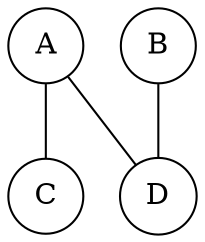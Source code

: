 Graph G011 {
  A [shape=circle];
  B [shape=circle];
  C [shape=circle];
  D [shape=circle];
  A -- C;
  A -- D;
  B -- D;
}
